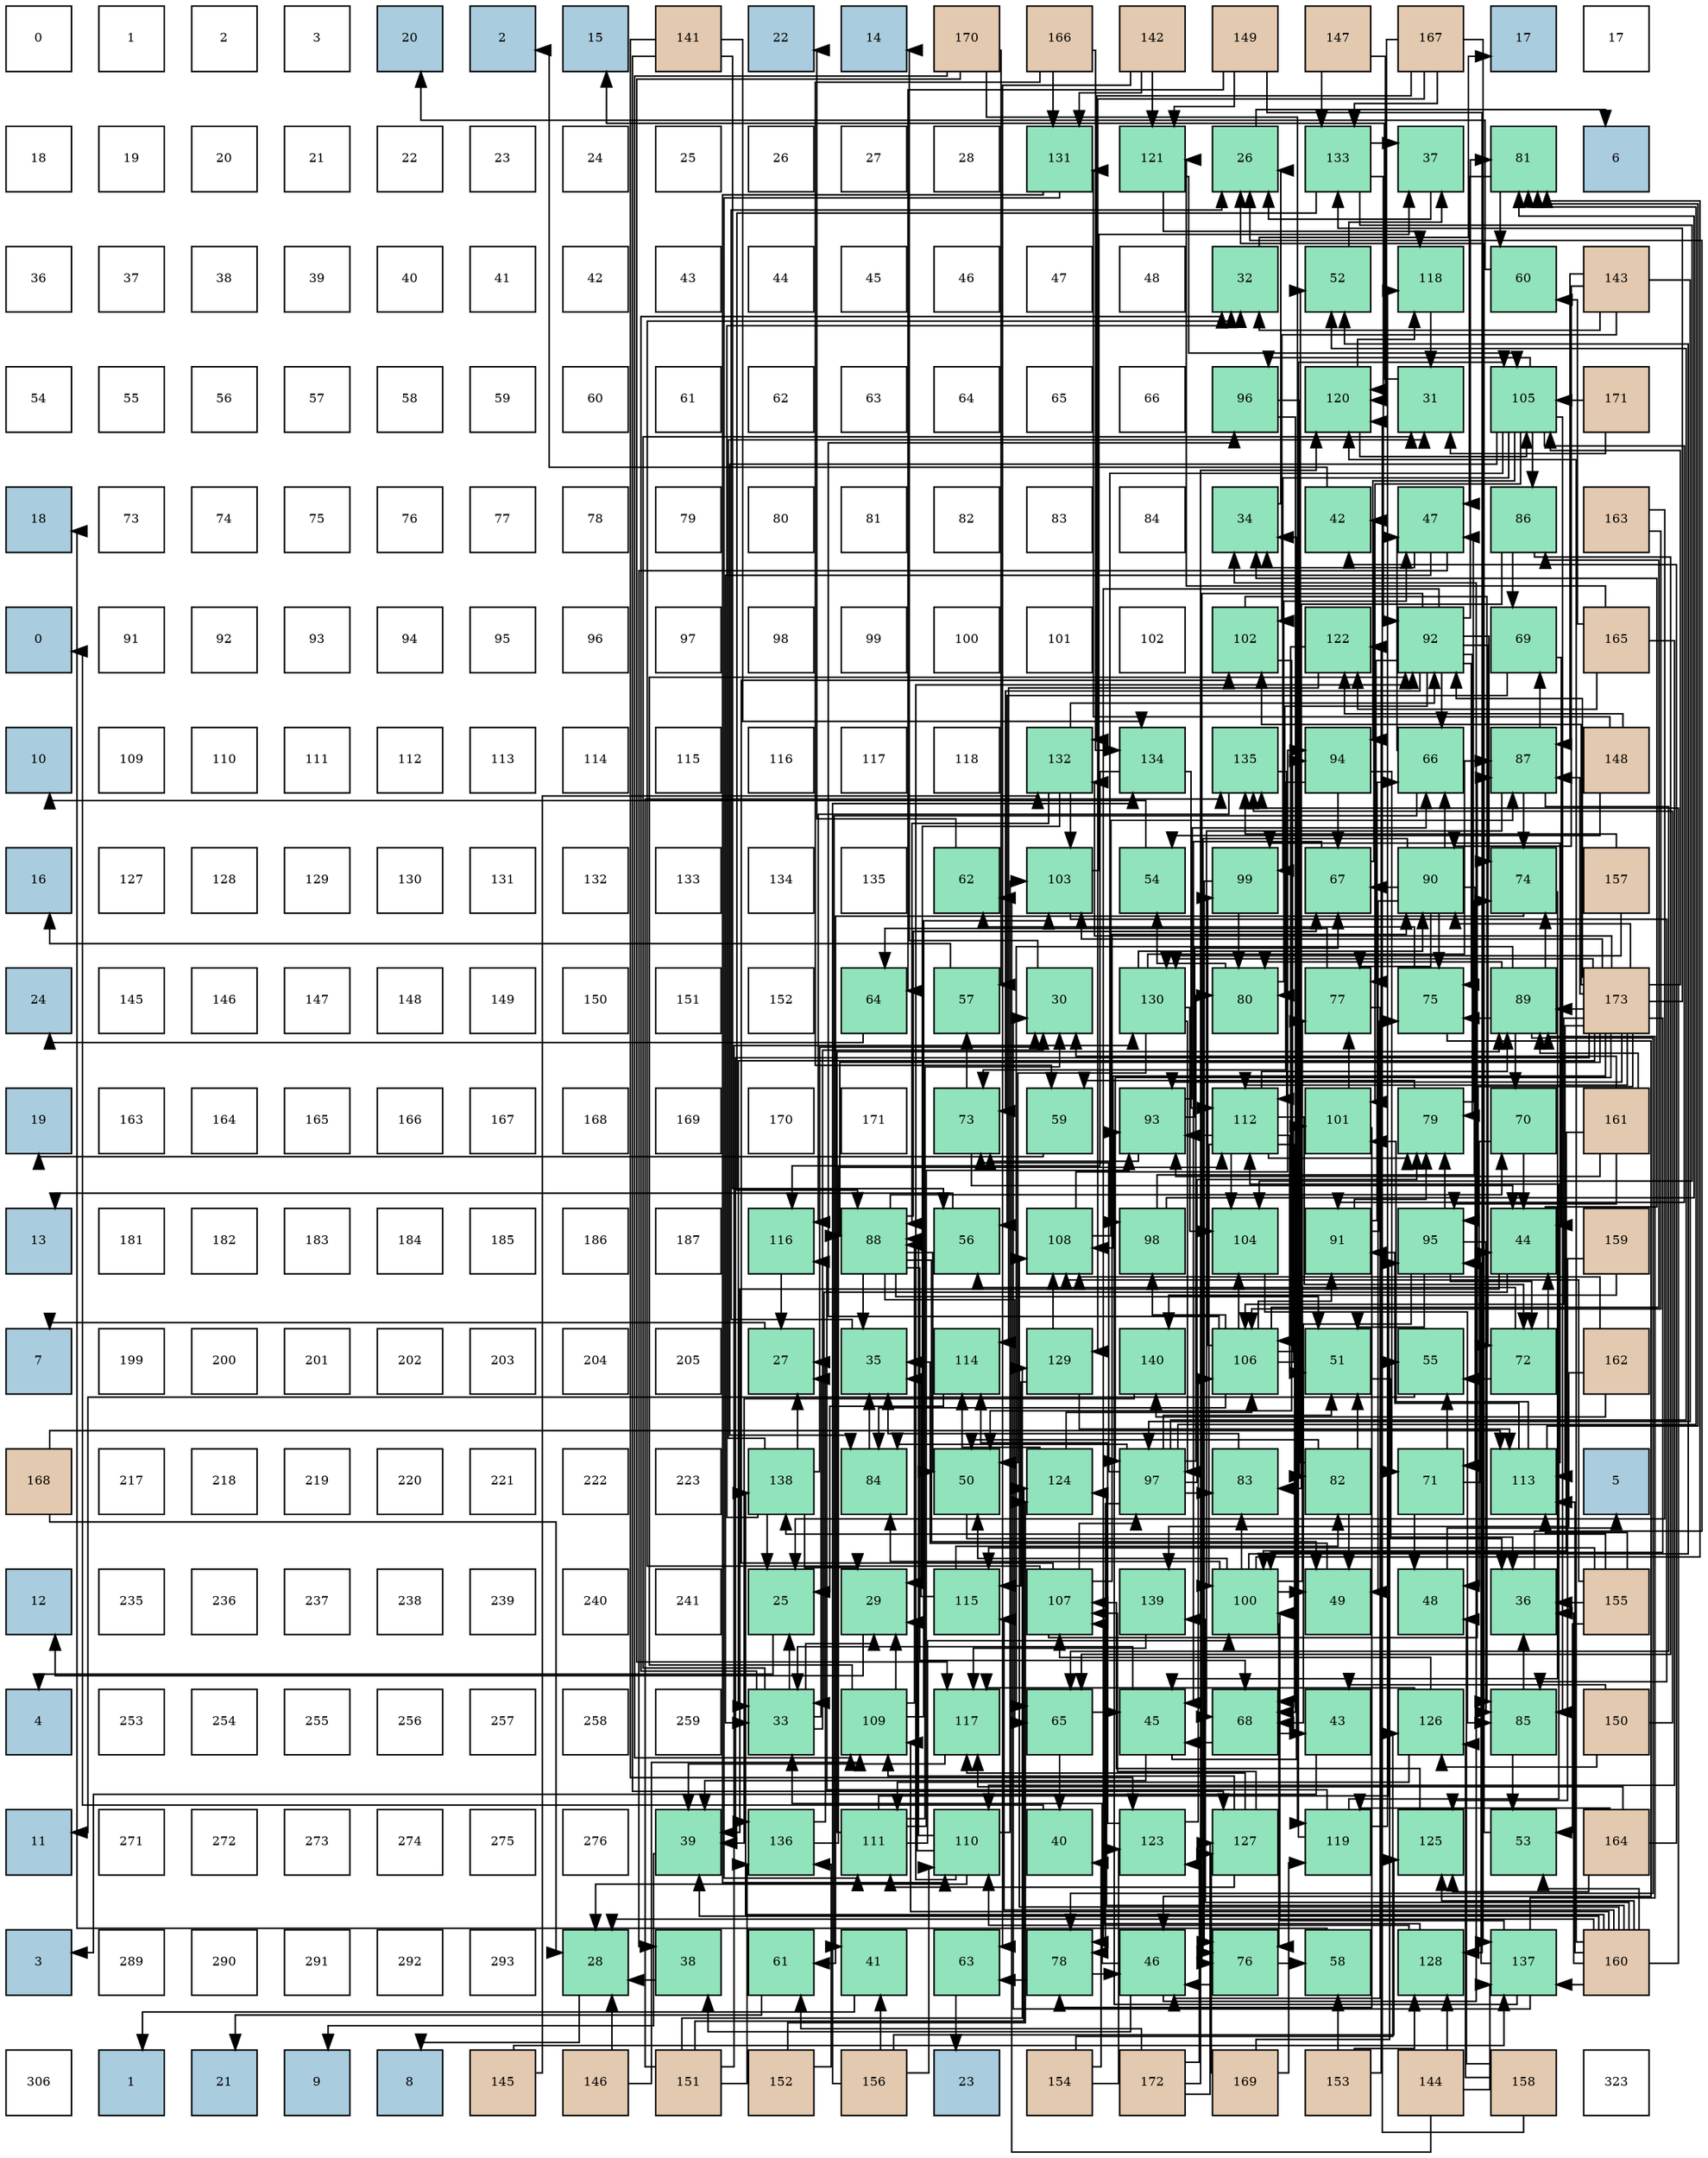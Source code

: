 digraph layout{
 rankdir=TB;
 splines=ortho;
 node [style=filled shape=square fixedsize=true width=0.6];
0[label="0", fontsize=8, fillcolor="#ffffff"];
1[label="1", fontsize=8, fillcolor="#ffffff"];
2[label="2", fontsize=8, fillcolor="#ffffff"];
3[label="3", fontsize=8, fillcolor="#ffffff"];
4[label="20", fontsize=8, fillcolor="#a9ccde"];
5[label="2", fontsize=8, fillcolor="#a9ccde"];
6[label="15", fontsize=8, fillcolor="#a9ccde"];
7[label="141", fontsize=8, fillcolor="#e3c9af"];
8[label="22", fontsize=8, fillcolor="#a9ccde"];
9[label="14", fontsize=8, fillcolor="#a9ccde"];
10[label="170", fontsize=8, fillcolor="#e3c9af"];
11[label="166", fontsize=8, fillcolor="#e3c9af"];
12[label="142", fontsize=8, fillcolor="#e3c9af"];
13[label="149", fontsize=8, fillcolor="#e3c9af"];
14[label="147", fontsize=8, fillcolor="#e3c9af"];
15[label="167", fontsize=8, fillcolor="#e3c9af"];
16[label="17", fontsize=8, fillcolor="#a9ccde"];
17[label="17", fontsize=8, fillcolor="#ffffff"];
18[label="18", fontsize=8, fillcolor="#ffffff"];
19[label="19", fontsize=8, fillcolor="#ffffff"];
20[label="20", fontsize=8, fillcolor="#ffffff"];
21[label="21", fontsize=8, fillcolor="#ffffff"];
22[label="22", fontsize=8, fillcolor="#ffffff"];
23[label="23", fontsize=8, fillcolor="#ffffff"];
24[label="24", fontsize=8, fillcolor="#ffffff"];
25[label="25", fontsize=8, fillcolor="#ffffff"];
26[label="26", fontsize=8, fillcolor="#ffffff"];
27[label="27", fontsize=8, fillcolor="#ffffff"];
28[label="28", fontsize=8, fillcolor="#ffffff"];
29[label="131", fontsize=8, fillcolor="#91e3bb"];
30[label="121", fontsize=8, fillcolor="#91e3bb"];
31[label="26", fontsize=8, fillcolor="#91e3bb"];
32[label="133", fontsize=8, fillcolor="#91e3bb"];
33[label="37", fontsize=8, fillcolor="#91e3bb"];
34[label="81", fontsize=8, fillcolor="#91e3bb"];
35[label="6", fontsize=8, fillcolor="#a9ccde"];
36[label="36", fontsize=8, fillcolor="#ffffff"];
37[label="37", fontsize=8, fillcolor="#ffffff"];
38[label="38", fontsize=8, fillcolor="#ffffff"];
39[label="39", fontsize=8, fillcolor="#ffffff"];
40[label="40", fontsize=8, fillcolor="#ffffff"];
41[label="41", fontsize=8, fillcolor="#ffffff"];
42[label="42", fontsize=8, fillcolor="#ffffff"];
43[label="43", fontsize=8, fillcolor="#ffffff"];
44[label="44", fontsize=8, fillcolor="#ffffff"];
45[label="45", fontsize=8, fillcolor="#ffffff"];
46[label="46", fontsize=8, fillcolor="#ffffff"];
47[label="47", fontsize=8, fillcolor="#ffffff"];
48[label="48", fontsize=8, fillcolor="#ffffff"];
49[label="32", fontsize=8, fillcolor="#91e3bb"];
50[label="52", fontsize=8, fillcolor="#91e3bb"];
51[label="118", fontsize=8, fillcolor="#91e3bb"];
52[label="60", fontsize=8, fillcolor="#91e3bb"];
53[label="143", fontsize=8, fillcolor="#e3c9af"];
54[label="54", fontsize=8, fillcolor="#ffffff"];
55[label="55", fontsize=8, fillcolor="#ffffff"];
56[label="56", fontsize=8, fillcolor="#ffffff"];
57[label="57", fontsize=8, fillcolor="#ffffff"];
58[label="58", fontsize=8, fillcolor="#ffffff"];
59[label="59", fontsize=8, fillcolor="#ffffff"];
60[label="60", fontsize=8, fillcolor="#ffffff"];
61[label="61", fontsize=8, fillcolor="#ffffff"];
62[label="62", fontsize=8, fillcolor="#ffffff"];
63[label="63", fontsize=8, fillcolor="#ffffff"];
64[label="64", fontsize=8, fillcolor="#ffffff"];
65[label="65", fontsize=8, fillcolor="#ffffff"];
66[label="66", fontsize=8, fillcolor="#ffffff"];
67[label="96", fontsize=8, fillcolor="#91e3bb"];
68[label="120", fontsize=8, fillcolor="#91e3bb"];
69[label="31", fontsize=8, fillcolor="#91e3bb"];
70[label="105", fontsize=8, fillcolor="#91e3bb"];
71[label="171", fontsize=8, fillcolor="#e3c9af"];
72[label="18", fontsize=8, fillcolor="#a9ccde"];
73[label="73", fontsize=8, fillcolor="#ffffff"];
74[label="74", fontsize=8, fillcolor="#ffffff"];
75[label="75", fontsize=8, fillcolor="#ffffff"];
76[label="76", fontsize=8, fillcolor="#ffffff"];
77[label="77", fontsize=8, fillcolor="#ffffff"];
78[label="78", fontsize=8, fillcolor="#ffffff"];
79[label="79", fontsize=8, fillcolor="#ffffff"];
80[label="80", fontsize=8, fillcolor="#ffffff"];
81[label="81", fontsize=8, fillcolor="#ffffff"];
82[label="82", fontsize=8, fillcolor="#ffffff"];
83[label="83", fontsize=8, fillcolor="#ffffff"];
84[label="84", fontsize=8, fillcolor="#ffffff"];
85[label="34", fontsize=8, fillcolor="#91e3bb"];
86[label="42", fontsize=8, fillcolor="#91e3bb"];
87[label="47", fontsize=8, fillcolor="#91e3bb"];
88[label="86", fontsize=8, fillcolor="#91e3bb"];
89[label="163", fontsize=8, fillcolor="#e3c9af"];
90[label="0", fontsize=8, fillcolor="#a9ccde"];
91[label="91", fontsize=8, fillcolor="#ffffff"];
92[label="92", fontsize=8, fillcolor="#ffffff"];
93[label="93", fontsize=8, fillcolor="#ffffff"];
94[label="94", fontsize=8, fillcolor="#ffffff"];
95[label="95", fontsize=8, fillcolor="#ffffff"];
96[label="96", fontsize=8, fillcolor="#ffffff"];
97[label="97", fontsize=8, fillcolor="#ffffff"];
98[label="98", fontsize=8, fillcolor="#ffffff"];
99[label="99", fontsize=8, fillcolor="#ffffff"];
100[label="100", fontsize=8, fillcolor="#ffffff"];
101[label="101", fontsize=8, fillcolor="#ffffff"];
102[label="102", fontsize=8, fillcolor="#ffffff"];
103[label="102", fontsize=8, fillcolor="#91e3bb"];
104[label="122", fontsize=8, fillcolor="#91e3bb"];
105[label="92", fontsize=8, fillcolor="#91e3bb"];
106[label="69", fontsize=8, fillcolor="#91e3bb"];
107[label="165", fontsize=8, fillcolor="#e3c9af"];
108[label="10", fontsize=8, fillcolor="#a9ccde"];
109[label="109", fontsize=8, fillcolor="#ffffff"];
110[label="110", fontsize=8, fillcolor="#ffffff"];
111[label="111", fontsize=8, fillcolor="#ffffff"];
112[label="112", fontsize=8, fillcolor="#ffffff"];
113[label="113", fontsize=8, fillcolor="#ffffff"];
114[label="114", fontsize=8, fillcolor="#ffffff"];
115[label="115", fontsize=8, fillcolor="#ffffff"];
116[label="116", fontsize=8, fillcolor="#ffffff"];
117[label="117", fontsize=8, fillcolor="#ffffff"];
118[label="118", fontsize=8, fillcolor="#ffffff"];
119[label="132", fontsize=8, fillcolor="#91e3bb"];
120[label="134", fontsize=8, fillcolor="#91e3bb"];
121[label="135", fontsize=8, fillcolor="#91e3bb"];
122[label="94", fontsize=8, fillcolor="#91e3bb"];
123[label="66", fontsize=8, fillcolor="#91e3bb"];
124[label="87", fontsize=8, fillcolor="#91e3bb"];
125[label="148", fontsize=8, fillcolor="#e3c9af"];
126[label="16", fontsize=8, fillcolor="#a9ccde"];
127[label="127", fontsize=8, fillcolor="#ffffff"];
128[label="128", fontsize=8, fillcolor="#ffffff"];
129[label="129", fontsize=8, fillcolor="#ffffff"];
130[label="130", fontsize=8, fillcolor="#ffffff"];
131[label="131", fontsize=8, fillcolor="#ffffff"];
132[label="132", fontsize=8, fillcolor="#ffffff"];
133[label="133", fontsize=8, fillcolor="#ffffff"];
134[label="134", fontsize=8, fillcolor="#ffffff"];
135[label="135", fontsize=8, fillcolor="#ffffff"];
136[label="62", fontsize=8, fillcolor="#91e3bb"];
137[label="103", fontsize=8, fillcolor="#91e3bb"];
138[label="54", fontsize=8, fillcolor="#91e3bb"];
139[label="99", fontsize=8, fillcolor="#91e3bb"];
140[label="67", fontsize=8, fillcolor="#91e3bb"];
141[label="90", fontsize=8, fillcolor="#91e3bb"];
142[label="74", fontsize=8, fillcolor="#91e3bb"];
143[label="157", fontsize=8, fillcolor="#e3c9af"];
144[label="24", fontsize=8, fillcolor="#a9ccde"];
145[label="145", fontsize=8, fillcolor="#ffffff"];
146[label="146", fontsize=8, fillcolor="#ffffff"];
147[label="147", fontsize=8, fillcolor="#ffffff"];
148[label="148", fontsize=8, fillcolor="#ffffff"];
149[label="149", fontsize=8, fillcolor="#ffffff"];
150[label="150", fontsize=8, fillcolor="#ffffff"];
151[label="151", fontsize=8, fillcolor="#ffffff"];
152[label="152", fontsize=8, fillcolor="#ffffff"];
153[label="64", fontsize=8, fillcolor="#91e3bb"];
154[label="57", fontsize=8, fillcolor="#91e3bb"];
155[label="30", fontsize=8, fillcolor="#91e3bb"];
156[label="130", fontsize=8, fillcolor="#91e3bb"];
157[label="80", fontsize=8, fillcolor="#91e3bb"];
158[label="77", fontsize=8, fillcolor="#91e3bb"];
159[label="75", fontsize=8, fillcolor="#91e3bb"];
160[label="89", fontsize=8, fillcolor="#91e3bb"];
161[label="173", fontsize=8, fillcolor="#e3c9af"];
162[label="19", fontsize=8, fillcolor="#a9ccde"];
163[label="163", fontsize=8, fillcolor="#ffffff"];
164[label="164", fontsize=8, fillcolor="#ffffff"];
165[label="165", fontsize=8, fillcolor="#ffffff"];
166[label="166", fontsize=8, fillcolor="#ffffff"];
167[label="167", fontsize=8, fillcolor="#ffffff"];
168[label="168", fontsize=8, fillcolor="#ffffff"];
169[label="169", fontsize=8, fillcolor="#ffffff"];
170[label="170", fontsize=8, fillcolor="#ffffff"];
171[label="171", fontsize=8, fillcolor="#ffffff"];
172[label="73", fontsize=8, fillcolor="#91e3bb"];
173[label="59", fontsize=8, fillcolor="#91e3bb"];
174[label="93", fontsize=8, fillcolor="#91e3bb"];
175[label="112", fontsize=8, fillcolor="#91e3bb"];
176[label="101", fontsize=8, fillcolor="#91e3bb"];
177[label="79", fontsize=8, fillcolor="#91e3bb"];
178[label="70", fontsize=8, fillcolor="#91e3bb"];
179[label="161", fontsize=8, fillcolor="#e3c9af"];
180[label="13", fontsize=8, fillcolor="#a9ccde"];
181[label="181", fontsize=8, fillcolor="#ffffff"];
182[label="182", fontsize=8, fillcolor="#ffffff"];
183[label="183", fontsize=8, fillcolor="#ffffff"];
184[label="184", fontsize=8, fillcolor="#ffffff"];
185[label="185", fontsize=8, fillcolor="#ffffff"];
186[label="186", fontsize=8, fillcolor="#ffffff"];
187[label="187", fontsize=8, fillcolor="#ffffff"];
188[label="116", fontsize=8, fillcolor="#91e3bb"];
189[label="88", fontsize=8, fillcolor="#91e3bb"];
190[label="56", fontsize=8, fillcolor="#91e3bb"];
191[label="108", fontsize=8, fillcolor="#91e3bb"];
192[label="98", fontsize=8, fillcolor="#91e3bb"];
193[label="104", fontsize=8, fillcolor="#91e3bb"];
194[label="91", fontsize=8, fillcolor="#91e3bb"];
195[label="95", fontsize=8, fillcolor="#91e3bb"];
196[label="44", fontsize=8, fillcolor="#91e3bb"];
197[label="159", fontsize=8, fillcolor="#e3c9af"];
198[label="7", fontsize=8, fillcolor="#a9ccde"];
199[label="199", fontsize=8, fillcolor="#ffffff"];
200[label="200", fontsize=8, fillcolor="#ffffff"];
201[label="201", fontsize=8, fillcolor="#ffffff"];
202[label="202", fontsize=8, fillcolor="#ffffff"];
203[label="203", fontsize=8, fillcolor="#ffffff"];
204[label="204", fontsize=8, fillcolor="#ffffff"];
205[label="205", fontsize=8, fillcolor="#ffffff"];
206[label="27", fontsize=8, fillcolor="#91e3bb"];
207[label="35", fontsize=8, fillcolor="#91e3bb"];
208[label="114", fontsize=8, fillcolor="#91e3bb"];
209[label="129", fontsize=8, fillcolor="#91e3bb"];
210[label="140", fontsize=8, fillcolor="#91e3bb"];
211[label="106", fontsize=8, fillcolor="#91e3bb"];
212[label="51", fontsize=8, fillcolor="#91e3bb"];
213[label="55", fontsize=8, fillcolor="#91e3bb"];
214[label="72", fontsize=8, fillcolor="#91e3bb"];
215[label="162", fontsize=8, fillcolor="#e3c9af"];
216[label="168", fontsize=8, fillcolor="#e3c9af"];
217[label="217", fontsize=8, fillcolor="#ffffff"];
218[label="218", fontsize=8, fillcolor="#ffffff"];
219[label="219", fontsize=8, fillcolor="#ffffff"];
220[label="220", fontsize=8, fillcolor="#ffffff"];
221[label="221", fontsize=8, fillcolor="#ffffff"];
222[label="222", fontsize=8, fillcolor="#ffffff"];
223[label="223", fontsize=8, fillcolor="#ffffff"];
224[label="138", fontsize=8, fillcolor="#91e3bb"];
225[label="84", fontsize=8, fillcolor="#91e3bb"];
226[label="50", fontsize=8, fillcolor="#91e3bb"];
227[label="124", fontsize=8, fillcolor="#91e3bb"];
228[label="97", fontsize=8, fillcolor="#91e3bb"];
229[label="83", fontsize=8, fillcolor="#91e3bb"];
230[label="82", fontsize=8, fillcolor="#91e3bb"];
231[label="71", fontsize=8, fillcolor="#91e3bb"];
232[label="113", fontsize=8, fillcolor="#91e3bb"];
233[label="5", fontsize=8, fillcolor="#a9ccde"];
234[label="12", fontsize=8, fillcolor="#a9ccde"];
235[label="235", fontsize=8, fillcolor="#ffffff"];
236[label="236", fontsize=8, fillcolor="#ffffff"];
237[label="237", fontsize=8, fillcolor="#ffffff"];
238[label="238", fontsize=8, fillcolor="#ffffff"];
239[label="239", fontsize=8, fillcolor="#ffffff"];
240[label="240", fontsize=8, fillcolor="#ffffff"];
241[label="241", fontsize=8, fillcolor="#ffffff"];
242[label="25", fontsize=8, fillcolor="#91e3bb"];
243[label="29", fontsize=8, fillcolor="#91e3bb"];
244[label="115", fontsize=8, fillcolor="#91e3bb"];
245[label="107", fontsize=8, fillcolor="#91e3bb"];
246[label="139", fontsize=8, fillcolor="#91e3bb"];
247[label="100", fontsize=8, fillcolor="#91e3bb"];
248[label="49", fontsize=8, fillcolor="#91e3bb"];
249[label="48", fontsize=8, fillcolor="#91e3bb"];
250[label="36", fontsize=8, fillcolor="#91e3bb"];
251[label="155", fontsize=8, fillcolor="#e3c9af"];
252[label="4", fontsize=8, fillcolor="#a9ccde"];
253[label="253", fontsize=8, fillcolor="#ffffff"];
254[label="254", fontsize=8, fillcolor="#ffffff"];
255[label="255", fontsize=8, fillcolor="#ffffff"];
256[label="256", fontsize=8, fillcolor="#ffffff"];
257[label="257", fontsize=8, fillcolor="#ffffff"];
258[label="258", fontsize=8, fillcolor="#ffffff"];
259[label="259", fontsize=8, fillcolor="#ffffff"];
260[label="33", fontsize=8, fillcolor="#91e3bb"];
261[label="109", fontsize=8, fillcolor="#91e3bb"];
262[label="117", fontsize=8, fillcolor="#91e3bb"];
263[label="65", fontsize=8, fillcolor="#91e3bb"];
264[label="45", fontsize=8, fillcolor="#91e3bb"];
265[label="68", fontsize=8, fillcolor="#91e3bb"];
266[label="43", fontsize=8, fillcolor="#91e3bb"];
267[label="126", fontsize=8, fillcolor="#91e3bb"];
268[label="85", fontsize=8, fillcolor="#91e3bb"];
269[label="150", fontsize=8, fillcolor="#e3c9af"];
270[label="11", fontsize=8, fillcolor="#a9ccde"];
271[label="271", fontsize=8, fillcolor="#ffffff"];
272[label="272", fontsize=8, fillcolor="#ffffff"];
273[label="273", fontsize=8, fillcolor="#ffffff"];
274[label="274", fontsize=8, fillcolor="#ffffff"];
275[label="275", fontsize=8, fillcolor="#ffffff"];
276[label="276", fontsize=8, fillcolor="#ffffff"];
277[label="39", fontsize=8, fillcolor="#91e3bb"];
278[label="136", fontsize=8, fillcolor="#91e3bb"];
279[label="111", fontsize=8, fillcolor="#91e3bb"];
280[label="110", fontsize=8, fillcolor="#91e3bb"];
281[label="40", fontsize=8, fillcolor="#91e3bb"];
282[label="123", fontsize=8, fillcolor="#91e3bb"];
283[label="127", fontsize=8, fillcolor="#91e3bb"];
284[label="119", fontsize=8, fillcolor="#91e3bb"];
285[label="125", fontsize=8, fillcolor="#91e3bb"];
286[label="53", fontsize=8, fillcolor="#91e3bb"];
287[label="164", fontsize=8, fillcolor="#e3c9af"];
288[label="3", fontsize=8, fillcolor="#a9ccde"];
289[label="289", fontsize=8, fillcolor="#ffffff"];
290[label="290", fontsize=8, fillcolor="#ffffff"];
291[label="291", fontsize=8, fillcolor="#ffffff"];
292[label="292", fontsize=8, fillcolor="#ffffff"];
293[label="293", fontsize=8, fillcolor="#ffffff"];
294[label="28", fontsize=8, fillcolor="#91e3bb"];
295[label="38", fontsize=8, fillcolor="#91e3bb"];
296[label="61", fontsize=8, fillcolor="#91e3bb"];
297[label="41", fontsize=8, fillcolor="#91e3bb"];
298[label="63", fontsize=8, fillcolor="#91e3bb"];
299[label="78", fontsize=8, fillcolor="#91e3bb"];
300[label="46", fontsize=8, fillcolor="#91e3bb"];
301[label="76", fontsize=8, fillcolor="#91e3bb"];
302[label="58", fontsize=8, fillcolor="#91e3bb"];
303[label="128", fontsize=8, fillcolor="#91e3bb"];
304[label="137", fontsize=8, fillcolor="#91e3bb"];
305[label="160", fontsize=8, fillcolor="#e3c9af"];
306[label="306", fontsize=8, fillcolor="#ffffff"];
307[label="1", fontsize=8, fillcolor="#a9ccde"];
308[label="21", fontsize=8, fillcolor="#a9ccde"];
309[label="9", fontsize=8, fillcolor="#a9ccde"];
310[label="8", fontsize=8, fillcolor="#a9ccde"];
311[label="145", fontsize=8, fillcolor="#e3c9af"];
312[label="146", fontsize=8, fillcolor="#e3c9af"];
313[label="151", fontsize=8, fillcolor="#e3c9af"];
314[label="152", fontsize=8, fillcolor="#e3c9af"];
315[label="156", fontsize=8, fillcolor="#e3c9af"];
316[label="23", fontsize=8, fillcolor="#a9ccde"];
317[label="154", fontsize=8, fillcolor="#e3c9af"];
318[label="172", fontsize=8, fillcolor="#e3c9af"];
319[label="169", fontsize=8, fillcolor="#e3c9af"];
320[label="153", fontsize=8, fillcolor="#e3c9af"];
321[label="144", fontsize=8, fillcolor="#e3c9af"];
322[label="158", fontsize=8, fillcolor="#e3c9af"];
323[label="323", fontsize=8, fillcolor="#ffffff"];
edge [constraint=false, style=vis];242 -> 252;
31 -> 35;
206 -> 198;
294 -> 310;
243 -> 234;
155 -> 9;
69 -> 6;
49 -> 16;
260 -> 242;
260 -> 206;
260 -> 243;
260 -> 155;
260 -> 69;
260 -> 49;
85 -> 31;
207 -> 31;
250 -> 31;
33 -> 31;
295 -> 294;
277 -> 309;
281 -> 90;
297 -> 307;
86 -> 5;
266 -> 288;
196 -> 260;
196 -> 85;
196 -> 277;
264 -> 260;
264 -> 85;
264 -> 277;
300 -> 260;
300 -> 85;
300 -> 295;
87 -> 260;
87 -> 85;
87 -> 295;
249 -> 233;
248 -> 207;
226 -> 250;
212 -> 250;
50 -> 33;
286 -> 31;
138 -> 108;
213 -> 270;
190 -> 180;
154 -> 126;
302 -> 72;
173 -> 162;
52 -> 4;
296 -> 308;
136 -> 8;
298 -> 316;
153 -> 144;
263 -> 281;
263 -> 264;
123 -> 297;
123 -> 87;
140 -> 86;
140 -> 264;
265 -> 266;
265 -> 264;
106 -> 196;
106 -> 190;
178 -> 196;
178 -> 249;
231 -> 196;
231 -> 249;
231 -> 213;
214 -> 196;
214 -> 213;
214 -> 190;
172 -> 196;
172 -> 154;
142 -> 264;
142 -> 296;
159 -> 300;
159 -> 136;
301 -> 300;
301 -> 302;
158 -> 300;
158 -> 153;
299 -> 300;
299 -> 298;
177 -> 87;
177 -> 173;
157 -> 87;
157 -> 138;
34 -> 87;
34 -> 52;
230 -> 248;
230 -> 226;
230 -> 212;
230 -> 50;
229 -> 207;
225 -> 207;
268 -> 250;
268 -> 286;
88 -> 263;
88 -> 106;
88 -> 229;
124 -> 263;
124 -> 265;
124 -> 106;
124 -> 142;
189 -> 207;
189 -> 248;
189 -> 226;
189 -> 212;
189 -> 263;
189 -> 140;
189 -> 265;
189 -> 178;
160 -> 263;
160 -> 178;
160 -> 142;
160 -> 159;
160 -> 299;
160 -> 157;
141 -> 248;
141 -> 123;
141 -> 140;
141 -> 231;
141 -> 159;
141 -> 301;
141 -> 158;
194 -> 123;
194 -> 159;
194 -> 177;
105 -> 123;
105 -> 214;
105 -> 172;
105 -> 142;
105 -> 159;
105 -> 301;
105 -> 158;
105 -> 299;
105 -> 177;
105 -> 157;
105 -> 34;
174 -> 123;
174 -> 140;
174 -> 172;
122 -> 140;
122 -> 231;
122 -> 172;
195 -> 212;
195 -> 265;
195 -> 214;
195 -> 177;
195 -> 268;
67 -> 265;
67 -> 230;
228 -> 212;
228 -> 50;
228 -> 172;
228 -> 299;
228 -> 177;
228 -> 157;
228 -> 34;
228 -> 229;
228 -> 225;
192 -> 142;
192 -> 34;
139 -> 301;
139 -> 157;
247 -> 248;
247 -> 226;
247 -> 50;
247 -> 301;
247 -> 158;
247 -> 34;
247 -> 229;
247 -> 225;
176 -> 158;
176 -> 299;
103 -> 226;
103 -> 268;
137 -> 33;
137 -> 268;
193 -> 268;
70 -> 225;
70 -> 268;
70 -> 88;
70 -> 194;
70 -> 122;
70 -> 67;
70 -> 192;
70 -> 139;
70 -> 176;
211 -> 225;
211 -> 88;
211 -> 194;
211 -> 122;
211 -> 67;
211 -> 192;
211 -> 139;
211 -> 176;
211 -> 193;
245 -> 49;
245 -> 124;
245 -> 141;
245 -> 228;
245 -> 103;
191 -> 124;
191 -> 122;
261 -> 243;
261 -> 189;
261 -> 105;
261 -> 137;
280 -> 294;
280 -> 243;
280 -> 189;
280 -> 105;
280 -> 137;
279 -> 155;
279 -> 160;
279 -> 174;
279 -> 195;
279 -> 247;
175 -> 212;
175 -> 265;
175 -> 214;
175 -> 177;
175 -> 160;
175 -> 174;
175 -> 247;
175 -> 193;
232 -> 34;
232 -> 194;
232 -> 139;
232 -> 176;
208 -> 242;
244 -> 207;
244 -> 230;
188 -> 206;
262 -> 277;
51 -> 69;
284 -> 70;
284 -> 175;
284 -> 188;
284 -> 51;
68 -> 70;
68 -> 51;
30 -> 70;
30 -> 51;
104 -> 211;
104 -> 208;
282 -> 211;
282 -> 208;
227 -> 211;
227 -> 208;
285 -> 245;
267 -> 245;
267 -> 279;
267 -> 262;
283 -> 245;
283 -> 261;
283 -> 279;
283 -> 262;
303 -> 245;
303 -> 280;
209 -> 191;
209 -> 232;
209 -> 244;
156 -> 226;
156 -> 124;
156 -> 141;
156 -> 228;
156 -> 193;
29 -> 280;
29 -> 279;
119 -> 243;
119 -> 189;
119 -> 105;
119 -> 137;
32 -> 33;
32 -> 189;
32 -> 105;
32 -> 193;
120 -> 175;
120 -> 188;
121 -> 175;
121 -> 188;
278 -> 206;
278 -> 175;
304 -> 155;
304 -> 160;
304 -> 174;
304 -> 195;
304 -> 247;
224 -> 242;
224 -> 206;
224 -> 243;
224 -> 155;
224 -> 69;
224 -> 49;
246 -> 262;
210 -> 277;
7 -> 190;
7 -> 282;
7 -> 283;
7 -> 120;
12 -> 298;
12 -> 30;
12 -> 29;
53 -> 49;
53 -> 124;
53 -> 141;
53 -> 228;
53 -> 103;
321 -> 136;
321 -> 303;
321 -> 304;
311 -> 119;
311 -> 304;
312 -> 294;
312 -> 261;
14 -> 68;
14 -> 32;
125 -> 138;
125 -> 104;
125 -> 29;
13 -> 153;
13 -> 30;
13 -> 303;
269 -> 266;
269 -> 267;
269 -> 121;
313 -> 227;
313 -> 209;
313 -> 156;
313 -> 121;
313 -> 278;
314 -> 227;
314 -> 278;
320 -> 302;
320 -> 104;
320 -> 303;
317 -> 281;
317 -> 282;
317 -> 267;
251 -> 250;
251 -> 286;
251 -> 191;
251 -> 232;
251 -> 244;
251 -> 224;
315 -> 297;
315 -> 280;
315 -> 285;
315 -> 120;
143 -> 156;
143 -> 121;
322 -> 249;
322 -> 68;
322 -> 267;
197 -> 285;
197 -> 210;
305 -> 294;
305 -> 250;
305 -> 277;
305 -> 286;
305 -> 191;
305 -> 261;
305 -> 232;
305 -> 244;
305 -> 68;
305 -> 227;
305 -> 285;
305 -> 121;
305 -> 304;
305 -> 224;
305 -> 246;
179 -> 155;
179 -> 160;
179 -> 174;
179 -> 195;
179 -> 247;
215 -> 191;
215 -> 246;
215 -> 210;
89 -> 242;
89 -> 211;
287 -> 86;
287 -> 262;
287 -> 284;
287 -> 285;
107 -> 52;
107 -> 280;
107 -> 30;
107 -> 104;
11 -> 173;
11 -> 29;
11 -> 120;
15 -> 68;
15 -> 209;
15 -> 119;
15 -> 32;
15 -> 304;
216 -> 294;
216 -> 232;
319 -> 213;
319 -> 284;
319 -> 283;
10 -> 154;
10 -> 261;
10 -> 262;
10 -> 284;
71 -> 69;
71 -> 70;
318 -> 296;
318 -> 68;
318 -> 282;
318 -> 283;
161 -> 260;
161 -> 124;
161 -> 189;
161 -> 160;
161 -> 141;
161 -> 105;
161 -> 174;
161 -> 195;
161 -> 228;
161 -> 247;
161 -> 103;
161 -> 137;
161 -> 70;
161 -> 211;
161 -> 191;
161 -> 175;
161 -> 232;
161 -> 156;
161 -> 119;
161 -> 32;
161 -> 278;
edge [constraint=true, style=invis];
0 -> 18 -> 36 -> 54 -> 72 -> 90 -> 108 -> 126 -> 144 -> 162 -> 180 -> 198 -> 216 -> 234 -> 252 -> 270 -> 288 -> 306;
1 -> 19 -> 37 -> 55 -> 73 -> 91 -> 109 -> 127 -> 145 -> 163 -> 181 -> 199 -> 217 -> 235 -> 253 -> 271 -> 289 -> 307;
2 -> 20 -> 38 -> 56 -> 74 -> 92 -> 110 -> 128 -> 146 -> 164 -> 182 -> 200 -> 218 -> 236 -> 254 -> 272 -> 290 -> 308;
3 -> 21 -> 39 -> 57 -> 75 -> 93 -> 111 -> 129 -> 147 -> 165 -> 183 -> 201 -> 219 -> 237 -> 255 -> 273 -> 291 -> 309;
4 -> 22 -> 40 -> 58 -> 76 -> 94 -> 112 -> 130 -> 148 -> 166 -> 184 -> 202 -> 220 -> 238 -> 256 -> 274 -> 292 -> 310;
5 -> 23 -> 41 -> 59 -> 77 -> 95 -> 113 -> 131 -> 149 -> 167 -> 185 -> 203 -> 221 -> 239 -> 257 -> 275 -> 293 -> 311;
6 -> 24 -> 42 -> 60 -> 78 -> 96 -> 114 -> 132 -> 150 -> 168 -> 186 -> 204 -> 222 -> 240 -> 258 -> 276 -> 294 -> 312;
7 -> 25 -> 43 -> 61 -> 79 -> 97 -> 115 -> 133 -> 151 -> 169 -> 187 -> 205 -> 223 -> 241 -> 259 -> 277 -> 295 -> 313;
8 -> 26 -> 44 -> 62 -> 80 -> 98 -> 116 -> 134 -> 152 -> 170 -> 188 -> 206 -> 224 -> 242 -> 260 -> 278 -> 296 -> 314;
9 -> 27 -> 45 -> 63 -> 81 -> 99 -> 117 -> 135 -> 153 -> 171 -> 189 -> 207 -> 225 -> 243 -> 261 -> 279 -> 297 -> 315;
10 -> 28 -> 46 -> 64 -> 82 -> 100 -> 118 -> 136 -> 154 -> 172 -> 190 -> 208 -> 226 -> 244 -> 262 -> 280 -> 298 -> 316;
11 -> 29 -> 47 -> 65 -> 83 -> 101 -> 119 -> 137 -> 155 -> 173 -> 191 -> 209 -> 227 -> 245 -> 263 -> 281 -> 299 -> 317;
12 -> 30 -> 48 -> 66 -> 84 -> 102 -> 120 -> 138 -> 156 -> 174 -> 192 -> 210 -> 228 -> 246 -> 264 -> 282 -> 300 -> 318;
13 -> 31 -> 49 -> 67 -> 85 -> 103 -> 121 -> 139 -> 157 -> 175 -> 193 -> 211 -> 229 -> 247 -> 265 -> 283 -> 301 -> 319;
14 -> 32 -> 50 -> 68 -> 86 -> 104 -> 122 -> 140 -> 158 -> 176 -> 194 -> 212 -> 230 -> 248 -> 266 -> 284 -> 302 -> 320;
15 -> 33 -> 51 -> 69 -> 87 -> 105 -> 123 -> 141 -> 159 -> 177 -> 195 -> 213 -> 231 -> 249 -> 267 -> 285 -> 303 -> 321;
16 -> 34 -> 52 -> 70 -> 88 -> 106 -> 124 -> 142 -> 160 -> 178 -> 196 -> 214 -> 232 -> 250 -> 268 -> 286 -> 304 -> 322;
17 -> 35 -> 53 -> 71 -> 89 -> 107 -> 125 -> 143 -> 161 -> 179 -> 197 -> 215 -> 233 -> 251 -> 269 -> 287 -> 305 -> 323;
rank = same {0 -> 1 -> 2 -> 3 -> 4 -> 5 -> 6 -> 7 -> 8 -> 9 -> 10 -> 11 -> 12 -> 13 -> 14 -> 15 -> 16 -> 17};
rank = same {18 -> 19 -> 20 -> 21 -> 22 -> 23 -> 24 -> 25 -> 26 -> 27 -> 28 -> 29 -> 30 -> 31 -> 32 -> 33 -> 34 -> 35};
rank = same {36 -> 37 -> 38 -> 39 -> 40 -> 41 -> 42 -> 43 -> 44 -> 45 -> 46 -> 47 -> 48 -> 49 -> 50 -> 51 -> 52 -> 53};
rank = same {54 -> 55 -> 56 -> 57 -> 58 -> 59 -> 60 -> 61 -> 62 -> 63 -> 64 -> 65 -> 66 -> 67 -> 68 -> 69 -> 70 -> 71};
rank = same {72 -> 73 -> 74 -> 75 -> 76 -> 77 -> 78 -> 79 -> 80 -> 81 -> 82 -> 83 -> 84 -> 85 -> 86 -> 87 -> 88 -> 89};
rank = same {90 -> 91 -> 92 -> 93 -> 94 -> 95 -> 96 -> 97 -> 98 -> 99 -> 100 -> 101 -> 102 -> 103 -> 104 -> 105 -> 106 -> 107};
rank = same {108 -> 109 -> 110 -> 111 -> 112 -> 113 -> 114 -> 115 -> 116 -> 117 -> 118 -> 119 -> 120 -> 121 -> 122 -> 123 -> 124 -> 125};
rank = same {126 -> 127 -> 128 -> 129 -> 130 -> 131 -> 132 -> 133 -> 134 -> 135 -> 136 -> 137 -> 138 -> 139 -> 140 -> 141 -> 142 -> 143};
rank = same {144 -> 145 -> 146 -> 147 -> 148 -> 149 -> 150 -> 151 -> 152 -> 153 -> 154 -> 155 -> 156 -> 157 -> 158 -> 159 -> 160 -> 161};
rank = same {162 -> 163 -> 164 -> 165 -> 166 -> 167 -> 168 -> 169 -> 170 -> 171 -> 172 -> 173 -> 174 -> 175 -> 176 -> 177 -> 178 -> 179};
rank = same {180 -> 181 -> 182 -> 183 -> 184 -> 185 -> 186 -> 187 -> 188 -> 189 -> 190 -> 191 -> 192 -> 193 -> 194 -> 195 -> 196 -> 197};
rank = same {198 -> 199 -> 200 -> 201 -> 202 -> 203 -> 204 -> 205 -> 206 -> 207 -> 208 -> 209 -> 210 -> 211 -> 212 -> 213 -> 214 -> 215};
rank = same {216 -> 217 -> 218 -> 219 -> 220 -> 221 -> 222 -> 223 -> 224 -> 225 -> 226 -> 227 -> 228 -> 229 -> 230 -> 231 -> 232 -> 233};
rank = same {234 -> 235 -> 236 -> 237 -> 238 -> 239 -> 240 -> 241 -> 242 -> 243 -> 244 -> 245 -> 246 -> 247 -> 248 -> 249 -> 250 -> 251};
rank = same {252 -> 253 -> 254 -> 255 -> 256 -> 257 -> 258 -> 259 -> 260 -> 261 -> 262 -> 263 -> 264 -> 265 -> 266 -> 267 -> 268 -> 269};
rank = same {270 -> 271 -> 272 -> 273 -> 274 -> 275 -> 276 -> 277 -> 278 -> 279 -> 280 -> 281 -> 282 -> 283 -> 284 -> 285 -> 286 -> 287};
rank = same {288 -> 289 -> 290 -> 291 -> 292 -> 293 -> 294 -> 295 -> 296 -> 297 -> 298 -> 299 -> 300 -> 301 -> 302 -> 303 -> 304 -> 305};
rank = same {306 -> 307 -> 308 -> 309 -> 310 -> 311 -> 312 -> 313 -> 314 -> 315 -> 316 -> 317 -> 318 -> 319 -> 320 -> 321 -> 322 -> 323};
}